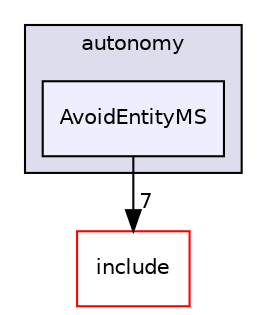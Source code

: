 digraph "/root/scrimmage/scrimmage/src/plugins/autonomy/AvoidEntityMS" {
  compound=true
  node [ fontsize="10", fontname="Helvetica"];
  edge [ labelfontsize="10", labelfontname="Helvetica"];
  subgraph clusterdir_9a5cd39d655c6343ef9bc0ff48b9632e {
    graph [ bgcolor="#ddddee", pencolor="black", label="autonomy" fontname="Helvetica", fontsize="10", URL="dir_9a5cd39d655c6343ef9bc0ff48b9632e.html"]
  dir_b9dac7b06c5b8f5a15bf4c0dac62b7e4 [shape=box, label="AvoidEntityMS", style="filled", fillcolor="#eeeeff", pencolor="black", URL="dir_b9dac7b06c5b8f5a15bf4c0dac62b7e4.html"];
  }
  dir_d44c64559bbebec7f509842c48db8b23 [shape=box label="include" fillcolor="white" style="filled" color="red" URL="dir_d44c64559bbebec7f509842c48db8b23.html"];
  dir_b9dac7b06c5b8f5a15bf4c0dac62b7e4->dir_d44c64559bbebec7f509842c48db8b23 [headlabel="7", labeldistance=1.5 headhref="dir_000165_000004.html"];
}
